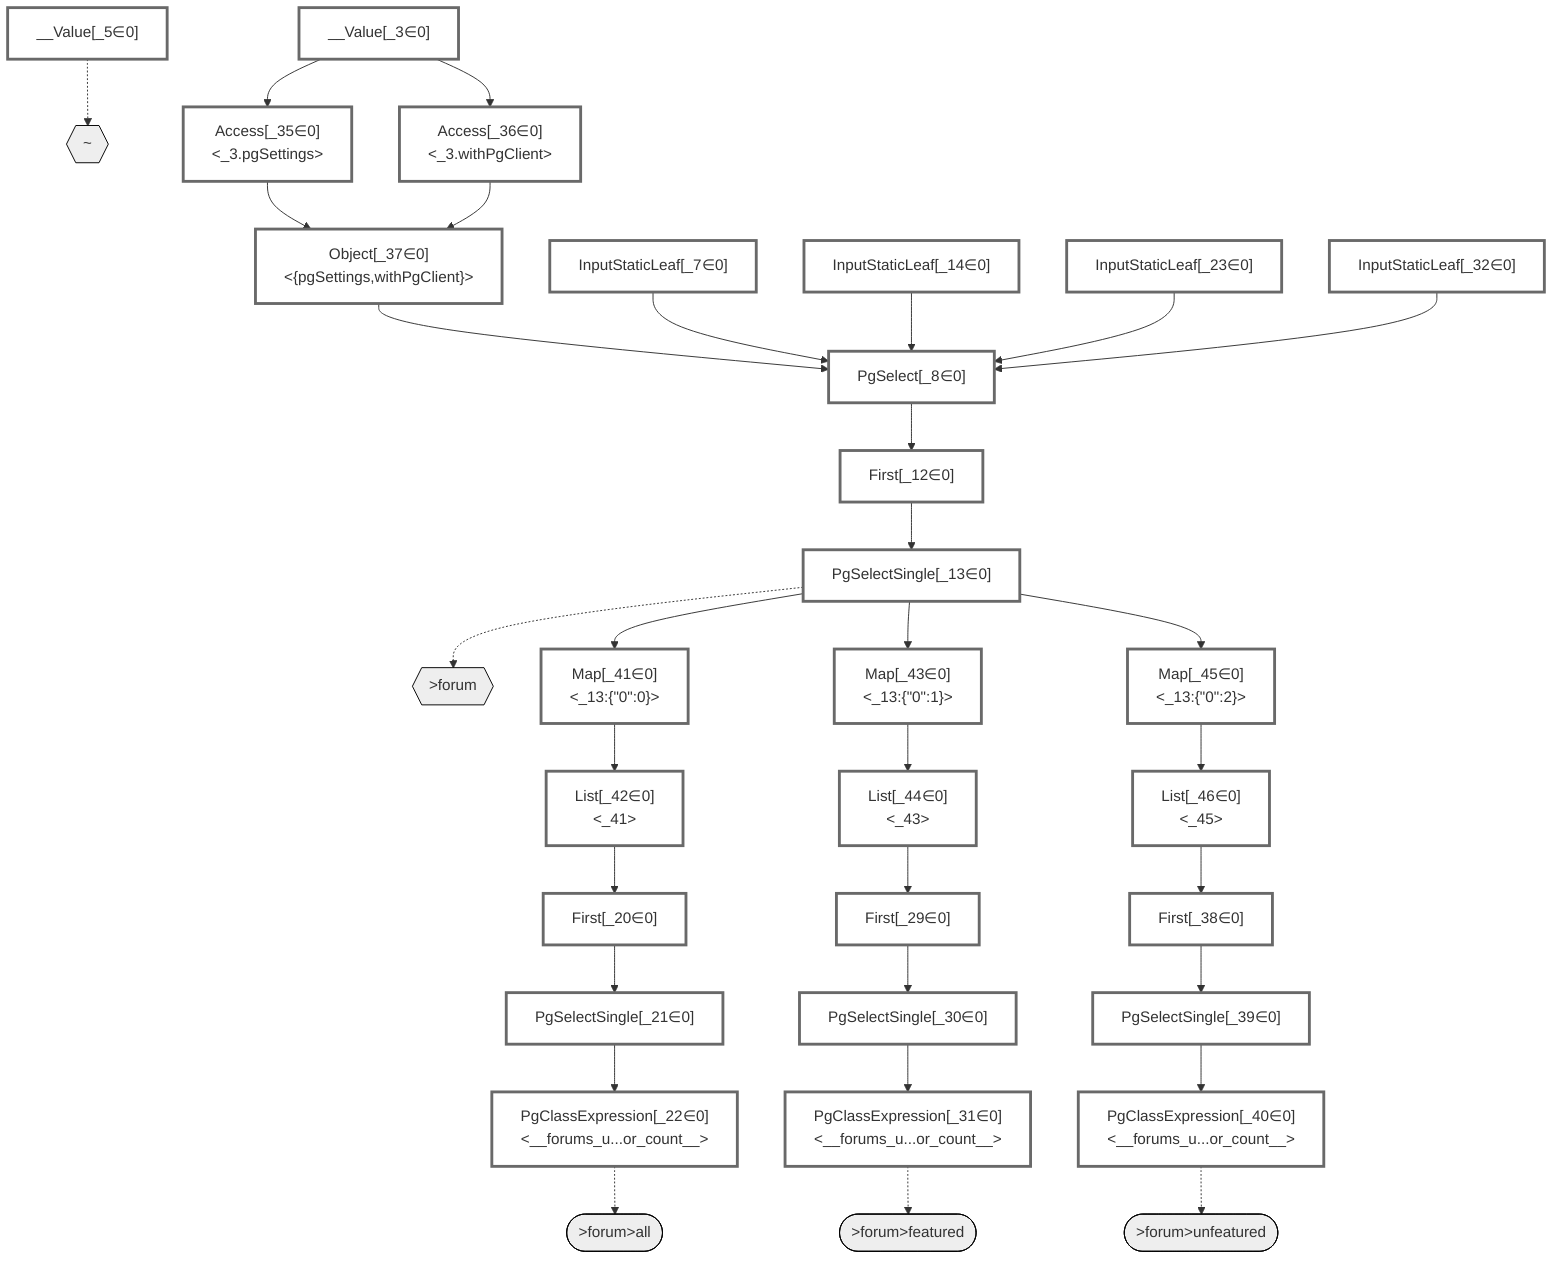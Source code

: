 graph TD
    classDef path fill:#eee,stroke:#000
    classDef plan fill:#fff,stroke-width:3px
    classDef itemplan fill:#fff,stroke-width:6px
    classDef sideeffectplan fill:#f00,stroke-width:6px

    %% subgraph fields
    P1{{"~"}}:::path
    P2{{">forum"}}:::path
    P3([">forum>all"]):::path
    %% P2 -.-> P3
    P4([">forum>featured"]):::path
    %% P2 -.-> P4
    P5([">forum>unfeatured"]):::path
    %% P2 -.-> P5
    %% P1 -.-> P2
    %% end

    %% define plans
    __Value_3["__Value[_3∈0]<br /><context>"]:::plan
    __Value_5["__Value[_5∈0]<br /><rootValue>"]:::plan
    InputStaticLeaf_7["InputStaticLeaf[_7∈0]"]:::plan
    PgSelect_8["PgSelect[_8∈0]<br /><forums>"]:::plan
    First_12["First[_12∈0]"]:::plan
    PgSelectSingle_13["PgSelectSingle[_13∈0]<br /><forums>"]:::plan
    InputStaticLeaf_14["InputStaticLeaf[_14∈0]"]:::plan
    First_20["First[_20∈0]"]:::plan
    PgSelectSingle_21["PgSelectSingle[_21∈0]<br /><forums_unique_author_count>"]:::plan
    PgClassExpression_22["PgClassExpression[_22∈0]<br /><__forums_u...or_count__>"]:::plan
    InputStaticLeaf_23["InputStaticLeaf[_23∈0]"]:::plan
    First_29["First[_29∈0]"]:::plan
    PgSelectSingle_30["PgSelectSingle[_30∈0]<br /><forums_unique_author_count>"]:::plan
    PgClassExpression_31["PgClassExpression[_31∈0]<br /><__forums_u...or_count__>"]:::plan
    InputStaticLeaf_32["InputStaticLeaf[_32∈0]"]:::plan
    Access_35["Access[_35∈0]<br /><_3.pgSettings>"]:::plan
    Access_36["Access[_36∈0]<br /><_3.withPgClient>"]:::plan
    Object_37["Object[_37∈0]<br /><{pgSettings,withPgClient}>"]:::plan
    First_38["First[_38∈0]"]:::plan
    PgSelectSingle_39["PgSelectSingle[_39∈0]<br /><forums_unique_author_count>"]:::plan
    PgClassExpression_40["PgClassExpression[_40∈0]<br /><__forums_u...or_count__>"]:::plan
    Map_41["Map[_41∈0]<br /><_13:{#quot;0#quot;:0}>"]:::plan
    List_42["List[_42∈0]<br /><_41>"]:::plan
    Map_43["Map[_43∈0]<br /><_13:{#quot;0#quot;:1}>"]:::plan
    List_44["List[_44∈0]<br /><_43>"]:::plan
    Map_45["Map[_45∈0]<br /><_13:{#quot;0#quot;:2}>"]:::plan
    List_46["List[_46∈0]<br /><_45>"]:::plan

    %% plan dependencies
    Object_37 --> PgSelect_8
    InputStaticLeaf_7 --> PgSelect_8
    InputStaticLeaf_14 --> PgSelect_8
    InputStaticLeaf_23 --> PgSelect_8
    InputStaticLeaf_32 --> PgSelect_8
    PgSelect_8 --> First_12
    First_12 --> PgSelectSingle_13
    List_42 --> First_20
    First_20 --> PgSelectSingle_21
    PgSelectSingle_21 --> PgClassExpression_22
    List_44 --> First_29
    First_29 --> PgSelectSingle_30
    PgSelectSingle_30 --> PgClassExpression_31
    __Value_3 --> Access_35
    __Value_3 --> Access_36
    Access_35 --> Object_37
    Access_36 --> Object_37
    List_46 --> First_38
    First_38 --> PgSelectSingle_39
    PgSelectSingle_39 --> PgClassExpression_40
    PgSelectSingle_13 --> Map_41
    Map_41 --> List_42
    PgSelectSingle_13 --> Map_43
    Map_43 --> List_44
    PgSelectSingle_13 --> Map_45
    Map_45 --> List_46

    %% plan-to-path relationships
    __Value_5 -.-> P1
    PgSelectSingle_13 -.-> P2
    PgClassExpression_22 -.-> P3
    PgClassExpression_31 -.-> P4
    PgClassExpression_40 -.-> P5

    %% allocate buckets
    classDef bucket0 stroke:#696969
    class __Value_3,__Value_5,InputStaticLeaf_7,PgSelect_8,First_12,PgSelectSingle_13,InputStaticLeaf_14,First_20,PgSelectSingle_21,PgClassExpression_22,InputStaticLeaf_23,First_29,PgSelectSingle_30,PgClassExpression_31,InputStaticLeaf_32,Access_35,Access_36,Object_37,First_38,PgSelectSingle_39,PgClassExpression_40,Map_41,List_42,Map_43,List_44,Map_45,List_46 bucket0